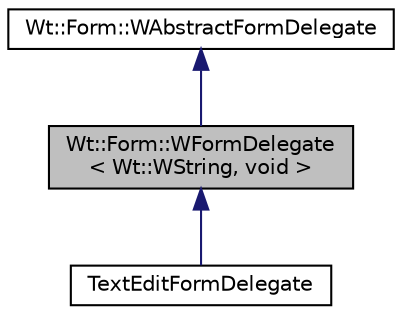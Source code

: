 digraph "Wt::Form::WFormDelegate&lt; Wt::WString, void &gt;"
{
 // LATEX_PDF_SIZE
  edge [fontname="Helvetica",fontsize="10",labelfontname="Helvetica",labelfontsize="10"];
  node [fontname="Helvetica",fontsize="10",shape=record];
  Node1 [label="Wt::Form::WFormDelegate\l\< Wt::WString, void \>",height=0.2,width=0.4,color="black", fillcolor="grey75", style="filled", fontcolor="black",tooltip="Form delegate class for WString"];
  Node2 -> Node1 [dir="back",color="midnightblue",fontsize="10",style="solid",fontname="Helvetica"];
  Node2 [label="Wt::Form::WAbstractFormDelegate",height=0.2,width=0.4,color="black", fillcolor="white", style="filled",URL="$classWt_1_1Form_1_1WAbstractFormDelegate.html",tooltip="Abstract delegate class for creating form widgets."];
  Node1 -> Node3 [dir="back",color="midnightblue",fontsize="10",style="solid",fontname="Helvetica"];
  Node3 [label="TextEditFormDelegate",height=0.2,width=0.4,color="black", fillcolor="white", style="filled",URL="$classTextEditFormDelegate.html",tooltip=" "];
}
